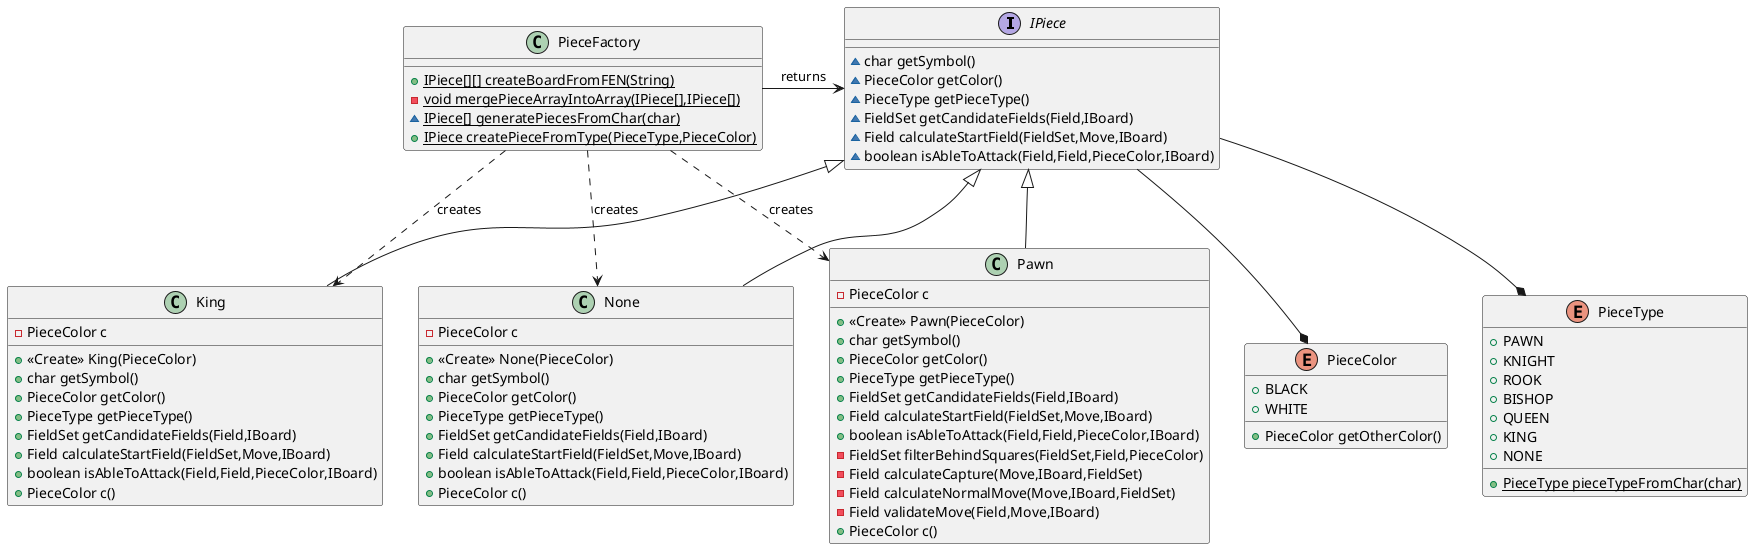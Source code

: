 @startuml

    interface IPiece {
    ~ char getSymbol()
    ~ PieceColor getColor()
    ~ PieceType getPieceType()
    ~ FieldSet getCandidateFields(Field,IBoard)
    ~ Field calculateStartField(FieldSet,Move,IBoard)
    ~ boolean isAbleToAttack(Field,Field,PieceColor,IBoard)
    }




    class None {
    - PieceColor c
    + <<Create>> None(PieceColor)
    + char getSymbol()
    + PieceColor getColor()
    + PieceType getPieceType()
    + FieldSet getCandidateFields(Field,IBoard)
    + Field calculateStartField(FieldSet,Move,IBoard)
    + boolean isAbleToAttack(Field,Field,PieceColor,IBoard)
    + PieceColor c()
    }


    class PieceFactory {
    + {static} IPiece[][] createBoardFromFEN(String)
    - {static} void mergePieceArrayIntoArray(IPiece[],IPiece[])
    ~ {static} IPiece[] generatePiecesFromChar(char)
    + {static} IPiece createPieceFromType(PieceType,PieceColor)
    }
    class Pawn {
    - PieceColor c
    + <<Create>> Pawn(PieceColor)
    + char getSymbol()
    + PieceColor getColor()
    + PieceType getPieceType()
    + FieldSet getCandidateFields(Field,IBoard)
    + Field calculateStartField(FieldSet,Move,IBoard)
    + boolean isAbleToAttack(Field,Field,PieceColor,IBoard)
    - FieldSet filterBehindSquares(FieldSet,Field,PieceColor)
    - Field calculateCapture(Move,IBoard,FieldSet)
    - Field calculateNormalMove(Move,IBoard,FieldSet)
    - Field validateMove(Field,Move,IBoard)
    + PieceColor c()
    }

    class King {
    - PieceColor c
    + <<Create>> King(PieceColor)
    + char getSymbol()
    + PieceColor getColor()
    + PieceType getPieceType()
    + FieldSet getCandidateFields(Field,IBoard)
    + Field calculateStartField(FieldSet,Move,IBoard)
    + boolean isAbleToAttack(Field,Field,PieceColor,IBoard)
    + PieceColor c()
    }


enum PieceType {
+  PAWN
+  KNIGHT
+  ROOK
+  BISHOP
+  QUEEN
+  KING
+  NONE
+ {static} PieceType pieceTypeFromChar(char)
}
enum PieceColor {
+  BLACK
+  WHITE
+ PieceColor getOtherColor()

}
IPiece --* PieceType
IPiece --* PieceColor

Pawn -up-|> IPiece
King -up-|> IPiece
None -up-|> IPiece

PieceFactory ..> Pawn : creates
PieceFactory ..> King : creates
PieceFactory ..> None : creates

PieceFactory -right-> IPiece : returns


@enduml